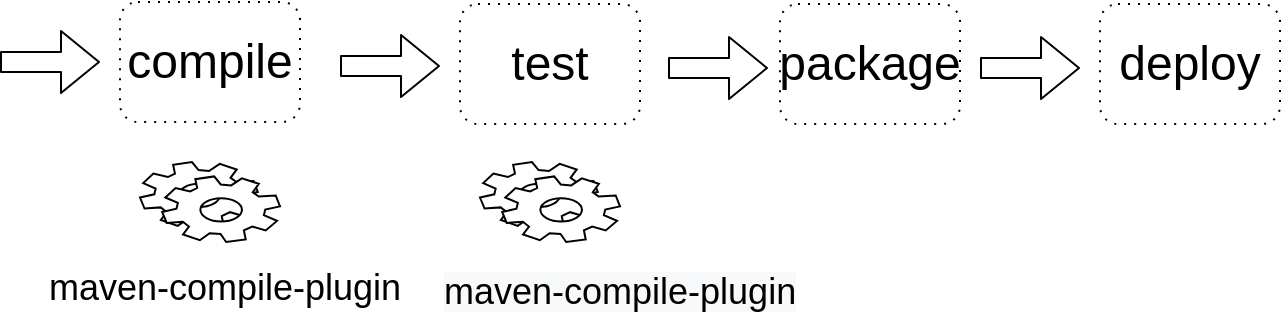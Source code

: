 <mxfile version="13.0.9" type="github"><diagram id="IbU-1sDHoouGCeZwQlKg" name="Page-1"><mxGraphModel dx="907" dy="457" grid="1" gridSize="10" guides="1" tooltips="1" connect="1" arrows="1" fold="1" page="1" pageScale="1" pageWidth="827" pageHeight="1169" math="0" shadow="0"><root><mxCell id="0"/><mxCell id="1" parent="0"/><mxCell id="jkiNWd0PFipoVgu5HMDL-2" value="" style="shape=flexArrow;endArrow=classic;html=1;" edge="1" parent="1"><mxGeometry width="50" height="50" relative="1" as="geometry"><mxPoint x="30" y="220" as="sourcePoint"/><mxPoint x="80" y="220" as="targetPoint"/></mxGeometry></mxCell><mxCell id="jkiNWd0PFipoVgu5HMDL-3" value="&lt;font style=&quot;font-size: 24px&quot;&gt;compile&lt;/font&gt;" style="shape=ext;rounded=1;html=1;whiteSpace=wrap;dashed=1;dashPattern=1 4;" vertex="1" parent="1"><mxGeometry x="90" y="190" width="90" height="60" as="geometry"/></mxCell><mxCell id="jkiNWd0PFipoVgu5HMDL-4" value="" style="shape=flexArrow;endArrow=classic;html=1;" edge="1" parent="1"><mxGeometry width="50" height="50" relative="1" as="geometry"><mxPoint x="200" y="222" as="sourcePoint"/><mxPoint x="250" y="222" as="targetPoint"/></mxGeometry></mxCell><mxCell id="jkiNWd0PFipoVgu5HMDL-5" value="&lt;font style=&quot;font-size: 24px&quot;&gt;test&lt;/font&gt;" style="shape=ext;rounded=1;html=1;whiteSpace=wrap;dashed=1;dashPattern=1 4;" vertex="1" parent="1"><mxGeometry x="260" y="191" width="90" height="60" as="geometry"/></mxCell><mxCell id="jkiNWd0PFipoVgu5HMDL-6" value="" style="shape=flexArrow;endArrow=classic;html=1;" edge="1" parent="1"><mxGeometry width="50" height="50" relative="1" as="geometry"><mxPoint x="364" y="223" as="sourcePoint"/><mxPoint x="414" y="223" as="targetPoint"/></mxGeometry></mxCell><mxCell id="jkiNWd0PFipoVgu5HMDL-7" value="&lt;font style=&quot;font-size: 24px&quot;&gt;package&lt;/font&gt;" style="shape=ext;rounded=1;html=1;whiteSpace=wrap;dashed=1;dashPattern=1 4;" vertex="1" parent="1"><mxGeometry x="420" y="191" width="90" height="60" as="geometry"/></mxCell><mxCell id="jkiNWd0PFipoVgu5HMDL-8" value="" style="shape=flexArrow;endArrow=classic;html=1;" edge="1" parent="1"><mxGeometry width="50" height="50" relative="1" as="geometry"><mxPoint x="520" y="223" as="sourcePoint"/><mxPoint x="570" y="223" as="targetPoint"/></mxGeometry></mxCell><mxCell id="jkiNWd0PFipoVgu5HMDL-9" value="&lt;font style=&quot;font-size: 24px&quot;&gt;deploy&lt;/font&gt;" style="shape=ext;rounded=1;html=1;whiteSpace=wrap;dashed=1;dashPattern=1 4;" vertex="1" parent="1"><mxGeometry x="580" y="191" width="90" height="60" as="geometry"/></mxCell><mxCell id="jkiNWd0PFipoVgu5HMDL-10" value="" style="shape=mxgraph.bpmn.service_task;html=1;outlineConnect=0;" vertex="1" parent="1"><mxGeometry x="100" y="270" width="70" height="40" as="geometry"/></mxCell><mxCell id="jkiNWd0PFipoVgu5HMDL-11" value="&lt;font style=&quot;font-size: 18px&quot;&gt;maven-compile-plugin&lt;/font&gt;" style="text;html=1;align=center;verticalAlign=middle;resizable=0;points=[];autosize=1;" vertex="1" parent="1"><mxGeometry x="47" y="323" width="190" height="20" as="geometry"/></mxCell><mxCell id="jkiNWd0PFipoVgu5HMDL-12" value="" style="shape=mxgraph.bpmn.service_task;html=1;outlineConnect=0;" vertex="1" parent="1"><mxGeometry x="270" y="270" width="70" height="40" as="geometry"/></mxCell><mxCell id="jkiNWd0PFipoVgu5HMDL-13" value="&lt;!--StartFragment--&gt;&lt;span style=&quot;color: rgb(0, 0, 0); font-family: Helvetica; font-size: 18px; font-style: normal; font-variant-ligatures: normal; font-variant-caps: normal; font-weight: 400; letter-spacing: normal; orphans: 2; text-align: center; text-indent: 0px; text-transform: none; widows: 2; word-spacing: 0px; -webkit-text-stroke-width: 0px; background-color: rgb(248, 249, 250); text-decoration-style: initial; text-decoration-color: initial; float: none; display: inline !important;&quot;&gt;maven-compile-plugin&lt;/span&gt;&lt;!--EndFragment--&gt;" style="text;whiteSpace=wrap;html=1;" vertex="1" parent="1"><mxGeometry x="250" y="318" width="180" height="32" as="geometry"/></mxCell></root></mxGraphModel></diagram></mxfile>